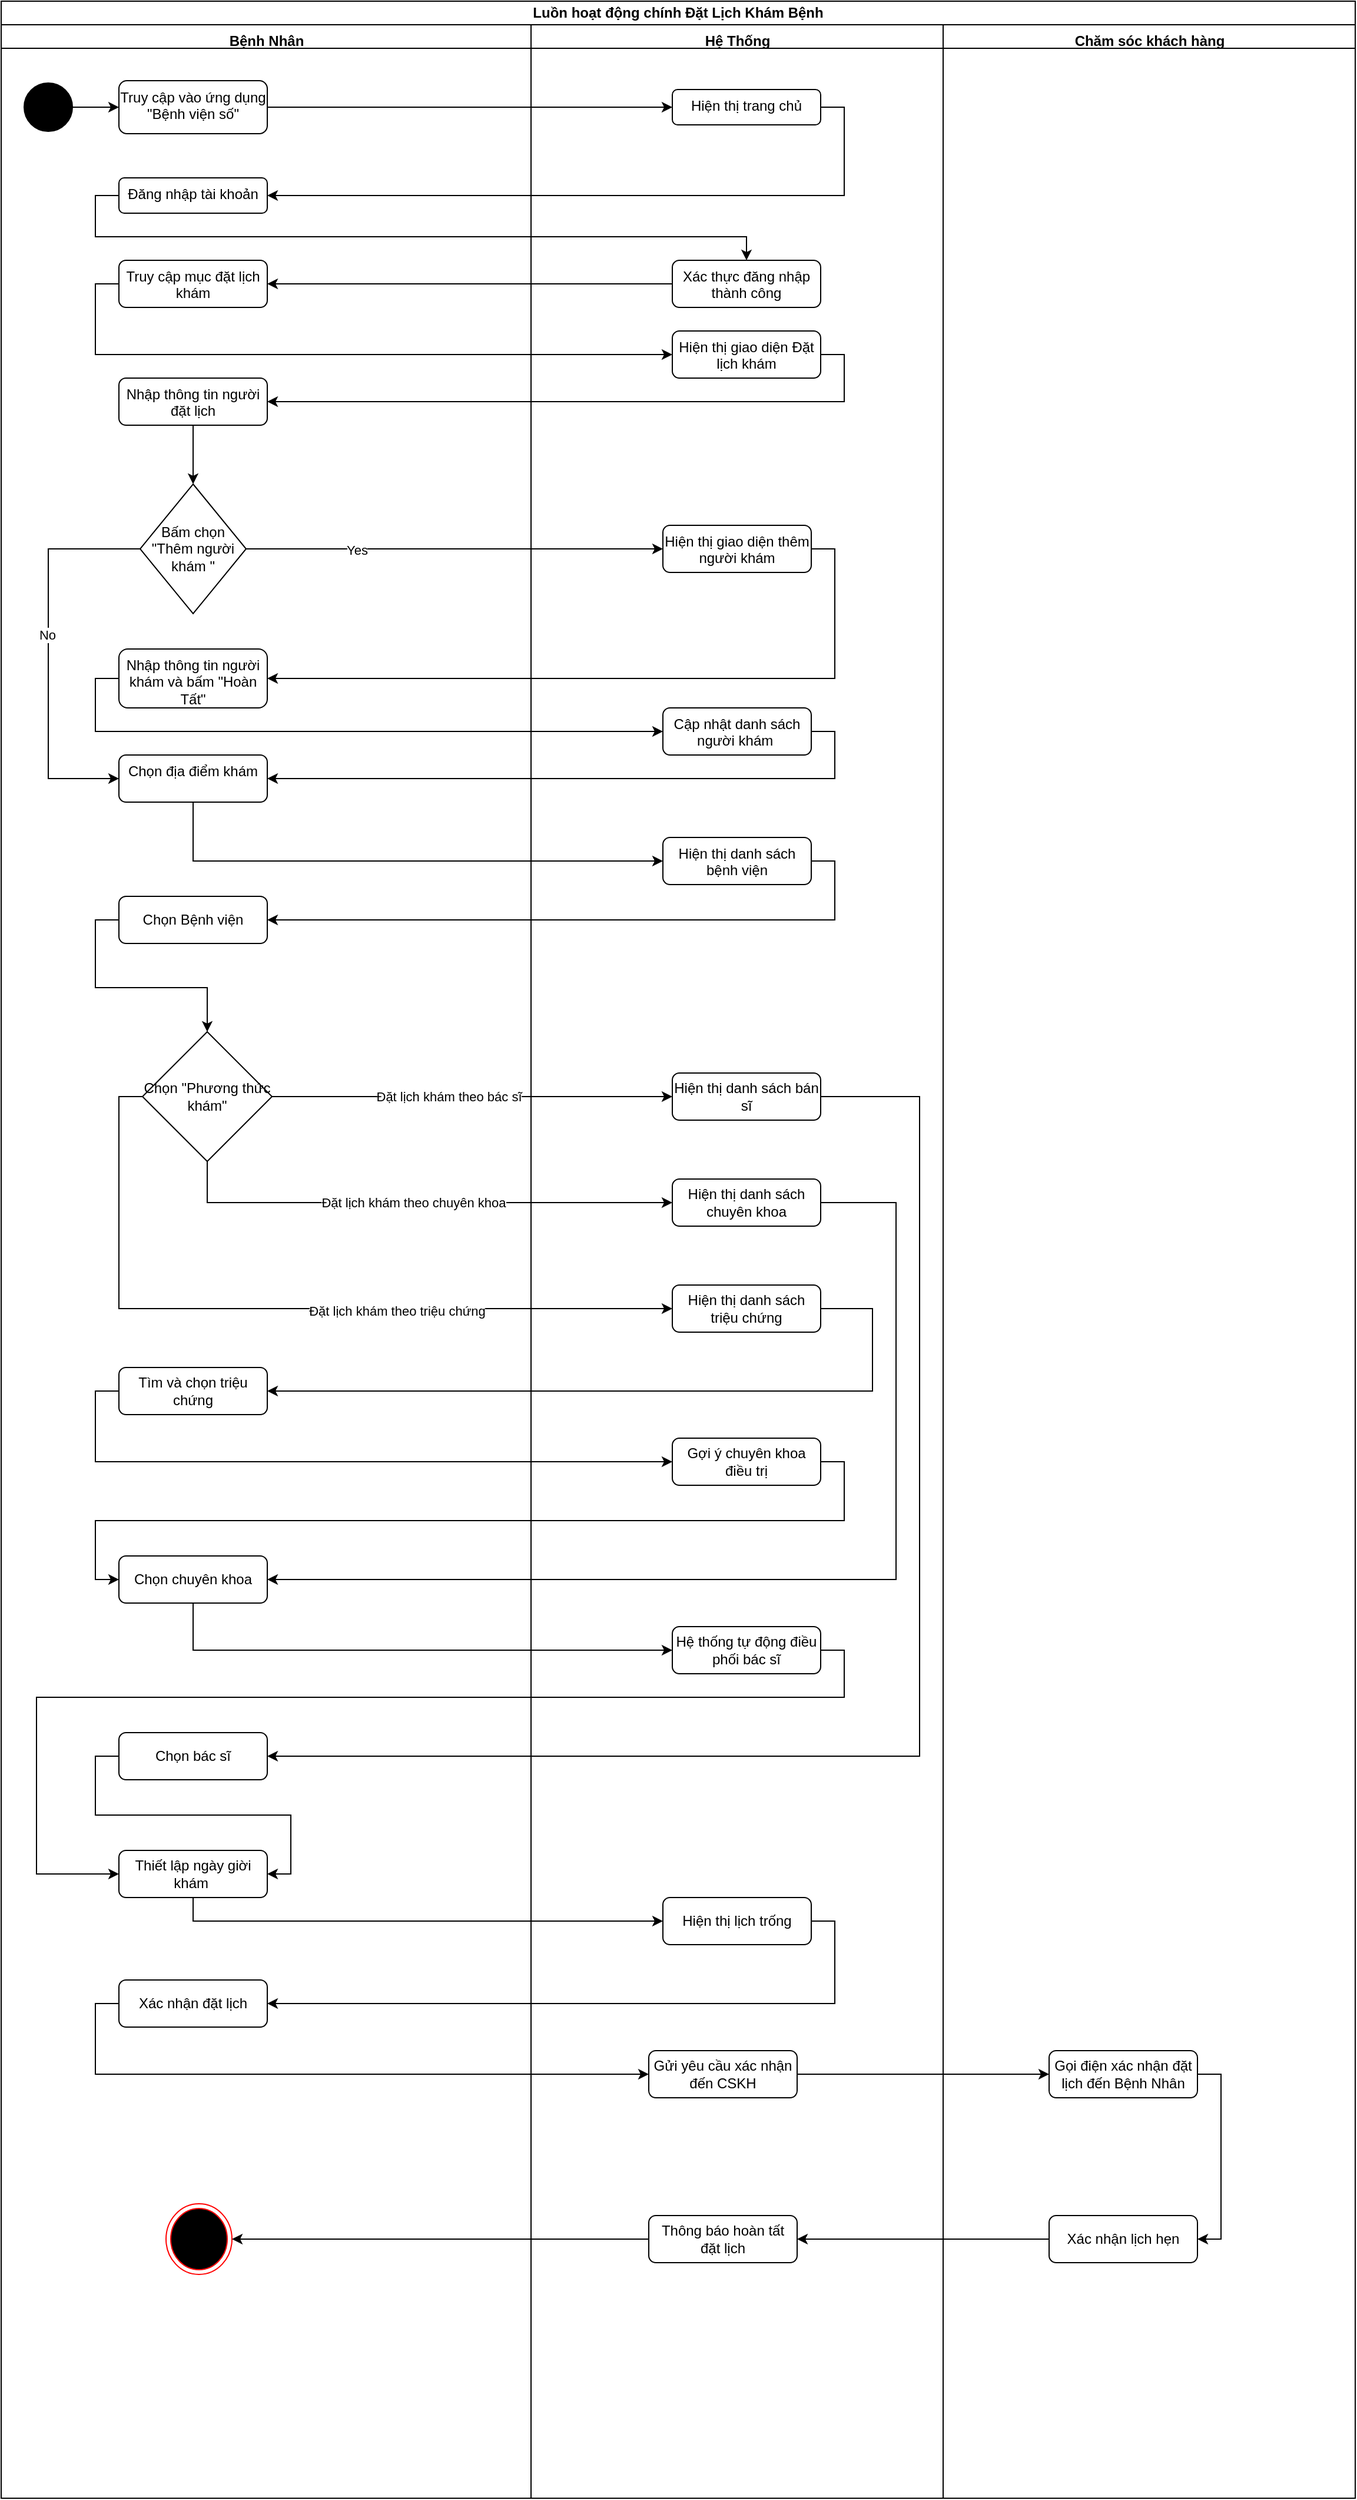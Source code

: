 <mxfile version="26.0.16">
  <diagram id="prtHgNgQTEPvFCAcTncT" name="Page-1">
    <mxGraphModel dx="3180" dy="3299" grid="1" gridSize="10" guides="1" tooltips="1" connect="1" arrows="1" fold="1" page="1" pageScale="1" pageWidth="827" pageHeight="1169" math="0" shadow="0">
      <root>
        <mxCell id="0" />
        <mxCell id="1" parent="0" />
        <mxCell id="4gxzHDE2BIGh4aAOhK9_-4" value="Luồn hoạt động chính Đặt Lịch Khám Bệnh" style="swimlane;html=1;childLayout=stackLayout;resizeParent=1;resizeParentMax=0;startSize=20;whiteSpace=wrap;strokeColor=default;align=center;verticalAlign=middle;fontFamily=Helvetica;fontSize=12;fontColor=default;fillColor=default;" vertex="1" parent="1">
          <mxGeometry x="20" y="-40" width="1150" height="2120" as="geometry" />
        </mxCell>
        <mxCell id="4gxzHDE2BIGh4aAOhK9_-5" value="Bệnh Nhân" style="swimlane;html=1;startSize=20;strokeColor=default;align=center;verticalAlign=top;fontFamily=Helvetica;fontSize=12;fontColor=default;fillColor=default;" vertex="1" parent="4gxzHDE2BIGh4aAOhK9_-4">
          <mxGeometry y="20" width="450" height="2100" as="geometry" />
        </mxCell>
        <mxCell id="4gxzHDE2BIGh4aAOhK9_-6" style="rounded=0;orthogonalLoop=1;jettySize=auto;html=1;fontFamily=Helvetica;fontSize=12;fontColor=default;" edge="1" parent="4gxzHDE2BIGh4aAOhK9_-5" source="4gxzHDE2BIGh4aAOhK9_-7" target="4gxzHDE2BIGh4aAOhK9_-8">
          <mxGeometry relative="1" as="geometry" />
        </mxCell>
        <mxCell id="4gxzHDE2BIGh4aAOhK9_-7" value="" style="strokeWidth=2;html=1;shape=mxgraph.flowchart.start_2;whiteSpace=wrap;fillColor=#000000;strokeColor=default;align=center;verticalAlign=top;fontFamily=Helvetica;fontSize=12;fontColor=default;" vertex="1" parent="4gxzHDE2BIGh4aAOhK9_-5">
          <mxGeometry x="20" y="50" width="40" height="40" as="geometry" />
        </mxCell>
        <mxCell id="4gxzHDE2BIGh4aAOhK9_-8" value="Truy cập vào ứng dụng &quot;Bệnh viện số&quot;" style="rounded=1;whiteSpace=wrap;html=1;fillColor=#ffffff;strokeColor=default;align=center;verticalAlign=top;fontFamily=Helvetica;fontSize=12;fontColor=default;" vertex="1" parent="4gxzHDE2BIGh4aAOhK9_-5">
          <mxGeometry x="100" y="47.5" width="126" height="45" as="geometry" />
        </mxCell>
        <mxCell id="4gxzHDE2BIGh4aAOhK9_-10" value="Đăng nhập tài khoản" style="rounded=1;whiteSpace=wrap;html=1;fillColor=#ffffff;strokeColor=default;align=center;verticalAlign=top;fontFamily=Helvetica;fontSize=12;fontColor=default;" vertex="1" parent="4gxzHDE2BIGh4aAOhK9_-5">
          <mxGeometry x="100" y="130" width="126" height="30" as="geometry" />
        </mxCell>
        <mxCell id="4gxzHDE2BIGh4aAOhK9_-51" value="Truy cập mục đặt lịch khám" style="rounded=1;whiteSpace=wrap;html=1;fillColor=#ffffff;strokeColor=default;align=center;verticalAlign=top;fontFamily=Helvetica;fontSize=12;fontColor=default;" vertex="1" parent="4gxzHDE2BIGh4aAOhK9_-5">
          <mxGeometry x="100" y="200" width="126" height="40" as="geometry" />
        </mxCell>
        <mxCell id="4gxzHDE2BIGh4aAOhK9_-54" value="Nhập thông tin người đặt lịch" style="rounded=1;whiteSpace=wrap;html=1;fillColor=#ffffff;strokeColor=default;align=center;verticalAlign=top;fontFamily=Helvetica;fontSize=12;fontColor=default;" vertex="1" parent="4gxzHDE2BIGh4aAOhK9_-5">
          <mxGeometry x="100" y="300" width="126" height="40" as="geometry" />
        </mxCell>
        <mxCell id="4gxzHDE2BIGh4aAOhK9_-60" value="Bấm chọn &quot;Thêm người khám &quot;" style="rhombus;whiteSpace=wrap;html=1;fillColor=#ffffff;" vertex="1" parent="4gxzHDE2BIGh4aAOhK9_-5">
          <mxGeometry x="118" y="390" width="90" height="110" as="geometry" />
        </mxCell>
        <mxCell id="4gxzHDE2BIGh4aAOhK9_-61" style="edgeStyle=orthogonalEdgeStyle;rounded=0;orthogonalLoop=1;jettySize=auto;html=1;entryX=0.5;entryY=0;entryDx=0;entryDy=0;fontFamily=Helvetica;fontSize=12;fontColor=default;exitX=0.5;exitY=1;exitDx=0;exitDy=0;" edge="1" parent="4gxzHDE2BIGh4aAOhK9_-5" source="4gxzHDE2BIGh4aAOhK9_-54" target="4gxzHDE2BIGh4aAOhK9_-60">
          <mxGeometry relative="1" as="geometry">
            <mxPoint x="270" y="460" as="sourcePoint" />
            <mxPoint x="740" y="520" as="targetPoint" />
          </mxGeometry>
        </mxCell>
        <mxCell id="4gxzHDE2BIGh4aAOhK9_-63" value="Nhập thông tin người khám và bấm &quot;Hoàn Tất&quot;" style="rounded=1;whiteSpace=wrap;html=1;fillColor=#ffffff;strokeColor=default;align=center;verticalAlign=top;fontFamily=Helvetica;fontSize=12;fontColor=default;" vertex="1" parent="4gxzHDE2BIGh4aAOhK9_-5">
          <mxGeometry x="100" y="530" width="126" height="50" as="geometry" />
        </mxCell>
        <mxCell id="4gxzHDE2BIGh4aAOhK9_-66" value="Chọn địa điểm khám" style="rounded=1;whiteSpace=wrap;html=1;fillColor=#ffffff;strokeColor=default;align=center;verticalAlign=top;fontFamily=Helvetica;fontSize=12;fontColor=default;" vertex="1" parent="4gxzHDE2BIGh4aAOhK9_-5">
          <mxGeometry x="100" y="620" width="126" height="40" as="geometry" />
        </mxCell>
        <mxCell id="4gxzHDE2BIGh4aAOhK9_-69" style="edgeStyle=orthogonalEdgeStyle;rounded=0;orthogonalLoop=1;jettySize=auto;html=1;entryX=0;entryY=0.5;entryDx=0;entryDy=0;fontFamily=Helvetica;fontSize=12;fontColor=default;exitX=0;exitY=0.5;exitDx=0;exitDy=0;" edge="1" parent="4gxzHDE2BIGh4aAOhK9_-5" source="4gxzHDE2BIGh4aAOhK9_-60" target="4gxzHDE2BIGh4aAOhK9_-66">
          <mxGeometry relative="1" as="geometry">
            <mxPoint x="270" y="500" as="sourcePoint" />
            <mxPoint x="740" y="560" as="targetPoint" />
            <Array as="points">
              <mxPoint x="40" y="445" />
              <mxPoint x="40" y="640" />
            </Array>
          </mxGeometry>
        </mxCell>
        <mxCell id="4gxzHDE2BIGh4aAOhK9_-70" value="No" style="edgeLabel;html=1;align=center;verticalAlign=middle;resizable=0;points=[];" vertex="1" connectable="0" parent="4gxzHDE2BIGh4aAOhK9_-69">
          <mxGeometry x="-0.099" y="-1" relative="1" as="geometry">
            <mxPoint y="1" as="offset" />
          </mxGeometry>
        </mxCell>
        <mxCell id="4gxzHDE2BIGh4aAOhK9_-77" value="Chọn Bệnh viện" style="rounded=1;whiteSpace=wrap;html=1;fillColor=#ffffff;strokeColor=default;align=center;verticalAlign=middle;fontFamily=Helvetica;fontSize=12;fontColor=default;" vertex="1" parent="4gxzHDE2BIGh4aAOhK9_-5">
          <mxGeometry x="100" y="740" width="126" height="40" as="geometry" />
        </mxCell>
        <mxCell id="4gxzHDE2BIGh4aAOhK9_-80" style="edgeStyle=orthogonalEdgeStyle;rounded=0;orthogonalLoop=1;jettySize=auto;html=1;entryX=0.5;entryY=0;entryDx=0;entryDy=0;fontFamily=Helvetica;fontSize=12;fontColor=default;exitX=0;exitY=0.5;exitDx=0;exitDy=0;" edge="1" parent="4gxzHDE2BIGh4aAOhK9_-5" source="4gxzHDE2BIGh4aAOhK9_-77" target="4gxzHDE2BIGh4aAOhK9_-81">
          <mxGeometry relative="1" as="geometry">
            <mxPoint x="300" y="770" as="sourcePoint" />
            <mxPoint x="100" y="840" as="targetPoint" />
          </mxGeometry>
        </mxCell>
        <mxCell id="4gxzHDE2BIGh4aAOhK9_-81" value="Chọn &quot;Phương thức khám&quot;" style="rhombus;whiteSpace=wrap;html=1;fillColor=#ffffff;" vertex="1" parent="4gxzHDE2BIGh4aAOhK9_-5">
          <mxGeometry x="120" y="855" width="110" height="110" as="geometry" />
        </mxCell>
        <mxCell id="4gxzHDE2BIGh4aAOhK9_-84" value="Chọn bác sĩ" style="rounded=1;whiteSpace=wrap;html=1;fillColor=#ffffff;strokeColor=default;align=center;verticalAlign=middle;fontFamily=Helvetica;fontSize=12;fontColor=default;" vertex="1" parent="4gxzHDE2BIGh4aAOhK9_-5">
          <mxGeometry x="100" y="1450" width="126" height="40" as="geometry" />
        </mxCell>
        <mxCell id="4gxzHDE2BIGh4aAOhK9_-86" value="Chọn chuyên khoa" style="rounded=1;whiteSpace=wrap;html=1;fillColor=#ffffff;strokeColor=default;align=center;verticalAlign=middle;fontFamily=Helvetica;fontSize=12;fontColor=default;" vertex="1" parent="4gxzHDE2BIGh4aAOhK9_-5">
          <mxGeometry x="100" y="1300" width="126" height="40" as="geometry" />
        </mxCell>
        <mxCell id="4gxzHDE2BIGh4aAOhK9_-89" value="Tìm và chọn triệu chứng" style="rounded=1;whiteSpace=wrap;html=1;fillColor=#ffffff;strokeColor=default;align=center;verticalAlign=middle;fontFamily=Helvetica;fontSize=12;fontColor=default;" vertex="1" parent="4gxzHDE2BIGh4aAOhK9_-5">
          <mxGeometry x="100" y="1140" width="126" height="40" as="geometry" />
        </mxCell>
        <mxCell id="4gxzHDE2BIGh4aAOhK9_-91" value="Thiết lập ngày giời khám&amp;nbsp;" style="rounded=1;whiteSpace=wrap;html=1;fillColor=#ffffff;strokeColor=default;align=center;verticalAlign=middle;fontFamily=Helvetica;fontSize=12;fontColor=default;" vertex="1" parent="4gxzHDE2BIGh4aAOhK9_-5">
          <mxGeometry x="100" y="1550" width="126" height="40" as="geometry" />
        </mxCell>
        <mxCell id="4gxzHDE2BIGh4aAOhK9_-109" style="edgeStyle=orthogonalEdgeStyle;rounded=0;orthogonalLoop=1;jettySize=auto;html=1;entryX=1;entryY=0.5;entryDx=0;entryDy=0;fontFamily=Helvetica;fontSize=12;fontColor=default;exitX=0;exitY=0.5;exitDx=0;exitDy=0;" edge="1" parent="4gxzHDE2BIGh4aAOhK9_-5" source="4gxzHDE2BIGh4aAOhK9_-84" target="4gxzHDE2BIGh4aAOhK9_-91">
          <mxGeometry relative="1" as="geometry">
            <mxPoint x="300" y="1310" as="sourcePoint" />
            <mxPoint x="770" y="1370" as="targetPoint" />
          </mxGeometry>
        </mxCell>
        <mxCell id="4gxzHDE2BIGh4aAOhK9_-112" value="Xác nhận đặt lịch" style="rounded=1;whiteSpace=wrap;html=1;fillColor=#ffffff;strokeColor=default;align=center;verticalAlign=middle;fontFamily=Helvetica;fontSize=12;fontColor=default;" vertex="1" parent="4gxzHDE2BIGh4aAOhK9_-5">
          <mxGeometry x="100" y="1660" width="126" height="40" as="geometry" />
        </mxCell>
        <mxCell id="4gxzHDE2BIGh4aAOhK9_-44" value="" style="ellipse;html=1;shape=endState;fillColor=#000000;strokeColor=#ff0000;align=center;verticalAlign=top;fontFamily=Helvetica;fontSize=12;fontColor=default;" vertex="1" parent="4gxzHDE2BIGh4aAOhK9_-5">
          <mxGeometry x="140" y="1850" width="56" height="60" as="geometry" />
        </mxCell>
        <mxCell id="4gxzHDE2BIGh4aAOhK9_-20" value="Hệ Thống" style="swimlane;html=1;startSize=20;strokeColor=default;align=center;verticalAlign=top;fontFamily=Helvetica;fontSize=12;fontColor=default;fillColor=default;" vertex="1" parent="4gxzHDE2BIGh4aAOhK9_-4">
          <mxGeometry x="450" y="20" width="350" height="2100" as="geometry" />
        </mxCell>
        <mxCell id="4gxzHDE2BIGh4aAOhK9_-21" value="Hiện thị trang chủ" style="rounded=1;whiteSpace=wrap;html=1;fillColor=#ffffff;strokeColor=default;align=center;verticalAlign=top;fontFamily=Helvetica;fontSize=12;fontColor=default;" vertex="1" parent="4gxzHDE2BIGh4aAOhK9_-20">
          <mxGeometry x="120" y="55" width="126" height="30" as="geometry" />
        </mxCell>
        <mxCell id="4gxzHDE2BIGh4aAOhK9_-12" value="Xác thực đăng nhập thành công" style="rounded=1;whiteSpace=wrap;html=1;fillColor=#ffffff;strokeColor=default;align=center;verticalAlign=top;fontFamily=Helvetica;fontSize=12;fontColor=default;" vertex="1" parent="4gxzHDE2BIGh4aAOhK9_-20">
          <mxGeometry x="120" y="200" width="126" height="40" as="geometry" />
        </mxCell>
        <mxCell id="4gxzHDE2BIGh4aAOhK9_-52" value="Hiện thị giao diện Đặt lịch khám" style="rounded=1;whiteSpace=wrap;html=1;fillColor=#ffffff;strokeColor=default;align=center;verticalAlign=top;fontFamily=Helvetica;fontSize=12;fontColor=default;" vertex="1" parent="4gxzHDE2BIGh4aAOhK9_-20">
          <mxGeometry x="120" y="260" width="126" height="40" as="geometry" />
        </mxCell>
        <mxCell id="4gxzHDE2BIGh4aAOhK9_-62" value="Hiện thị giao diện thêm người khám" style="rounded=1;whiteSpace=wrap;html=1;fillColor=#ffffff;strokeColor=default;align=center;verticalAlign=top;fontFamily=Helvetica;fontSize=12;fontColor=default;" vertex="1" parent="4gxzHDE2BIGh4aAOhK9_-20">
          <mxGeometry x="112" y="425" width="126" height="40" as="geometry" />
        </mxCell>
        <mxCell id="4gxzHDE2BIGh4aAOhK9_-64" value="Cập nhật danh sách người khám&amp;nbsp;" style="rounded=1;whiteSpace=wrap;html=1;fillColor=#ffffff;strokeColor=default;align=center;verticalAlign=top;fontFamily=Helvetica;fontSize=12;fontColor=default;" vertex="1" parent="4gxzHDE2BIGh4aAOhK9_-20">
          <mxGeometry x="112" y="580" width="126" height="40" as="geometry" />
        </mxCell>
        <mxCell id="4gxzHDE2BIGh4aAOhK9_-75" value="Hiện thị danh sách bệnh viện" style="rounded=1;whiteSpace=wrap;html=1;fillColor=#ffffff;strokeColor=default;align=center;verticalAlign=top;fontFamily=Helvetica;fontSize=12;fontColor=default;" vertex="1" parent="4gxzHDE2BIGh4aAOhK9_-20">
          <mxGeometry x="112" y="690" width="126" height="40" as="geometry" />
        </mxCell>
        <mxCell id="4gxzHDE2BIGh4aAOhK9_-83" value="Hiện thị danh sách bán sĩ" style="rounded=1;whiteSpace=wrap;html=1;fillColor=#ffffff;strokeColor=default;align=center;verticalAlign=middle;fontFamily=Helvetica;fontSize=12;fontColor=default;" vertex="1" parent="4gxzHDE2BIGh4aAOhK9_-20">
          <mxGeometry x="120" y="890" width="126" height="40" as="geometry" />
        </mxCell>
        <mxCell id="4gxzHDE2BIGh4aAOhK9_-85" value="Hiện thị danh sách chuyên khoa" style="rounded=1;whiteSpace=wrap;html=1;fillColor=#ffffff;strokeColor=default;align=center;verticalAlign=middle;fontFamily=Helvetica;fontSize=12;fontColor=default;" vertex="1" parent="4gxzHDE2BIGh4aAOhK9_-20">
          <mxGeometry x="120" y="980" width="126" height="40" as="geometry" />
        </mxCell>
        <mxCell id="4gxzHDE2BIGh4aAOhK9_-87" value="Hệ thống tự động điều phối bác sĩ" style="rounded=1;whiteSpace=wrap;html=1;fillColor=#ffffff;strokeColor=default;align=center;verticalAlign=middle;fontFamily=Helvetica;fontSize=12;fontColor=default;" vertex="1" parent="4gxzHDE2BIGh4aAOhK9_-20">
          <mxGeometry x="120" y="1360" width="126" height="40" as="geometry" />
        </mxCell>
        <mxCell id="4gxzHDE2BIGh4aAOhK9_-88" value="Hiện thị danh sách triệu chứng" style="rounded=1;whiteSpace=wrap;html=1;fillColor=#ffffff;strokeColor=default;align=center;verticalAlign=middle;fontFamily=Helvetica;fontSize=12;fontColor=default;" vertex="1" parent="4gxzHDE2BIGh4aAOhK9_-20">
          <mxGeometry x="120" y="1070" width="126" height="40" as="geometry" />
        </mxCell>
        <mxCell id="4gxzHDE2BIGh4aAOhK9_-90" value="Gợi ý chuyên khoa điều trị" style="rounded=1;whiteSpace=wrap;html=1;fillColor=#ffffff;strokeColor=default;align=center;verticalAlign=middle;fontFamily=Helvetica;fontSize=12;fontColor=default;" vertex="1" parent="4gxzHDE2BIGh4aAOhK9_-20">
          <mxGeometry x="120" y="1200" width="126" height="40" as="geometry" />
        </mxCell>
        <mxCell id="4gxzHDE2BIGh4aAOhK9_-110" value="Hiện thị lịch trống" style="rounded=1;whiteSpace=wrap;html=1;fillColor=#ffffff;strokeColor=default;align=center;verticalAlign=middle;fontFamily=Helvetica;fontSize=12;fontColor=default;" vertex="1" parent="4gxzHDE2BIGh4aAOhK9_-20">
          <mxGeometry x="112" y="1590" width="126" height="40" as="geometry" />
        </mxCell>
        <mxCell id="4gxzHDE2BIGh4aAOhK9_-113" value="Gửi yêu cầu xác nhận đến CSKH" style="rounded=1;whiteSpace=wrap;html=1;fillColor=#ffffff;strokeColor=default;align=center;verticalAlign=middle;fontFamily=Helvetica;fontSize=12;fontColor=default;" vertex="1" parent="4gxzHDE2BIGh4aAOhK9_-20">
          <mxGeometry x="100" y="1720" width="126" height="40" as="geometry" />
        </mxCell>
        <mxCell id="4gxzHDE2BIGh4aAOhK9_-116" value="Thông báo hoàn tất đặt lịch" style="rounded=1;whiteSpace=wrap;html=1;fillColor=#ffffff;strokeColor=default;align=center;verticalAlign=middle;fontFamily=Helvetica;fontSize=12;fontColor=default;" vertex="1" parent="4gxzHDE2BIGh4aAOhK9_-20">
          <mxGeometry x="100" y="1860" width="126" height="40" as="geometry" />
        </mxCell>
        <mxCell id="4gxzHDE2BIGh4aAOhK9_-29" style="rounded=0;orthogonalLoop=1;jettySize=auto;html=1;entryX=0;entryY=0.5;entryDx=0;entryDy=0;fontFamily=Helvetica;fontSize=12;fontColor=default;" edge="1" parent="4gxzHDE2BIGh4aAOhK9_-4" source="4gxzHDE2BIGh4aAOhK9_-8" target="4gxzHDE2BIGh4aAOhK9_-21">
          <mxGeometry relative="1" as="geometry" />
        </mxCell>
        <mxCell id="4gxzHDE2BIGh4aAOhK9_-30" style="edgeStyle=orthogonalEdgeStyle;rounded=0;orthogonalLoop=1;jettySize=auto;html=1;entryX=1;entryY=0.5;entryDx=0;entryDy=0;fontFamily=Helvetica;fontSize=12;fontColor=default;exitX=1;exitY=0.5;exitDx=0;exitDy=0;" edge="1" parent="4gxzHDE2BIGh4aAOhK9_-4" source="4gxzHDE2BIGh4aAOhK9_-21" target="4gxzHDE2BIGh4aAOhK9_-10">
          <mxGeometry relative="1" as="geometry" />
        </mxCell>
        <mxCell id="4gxzHDE2BIGh4aAOhK9_-42" value="Chăm sóc khách hàng" style="swimlane;html=1;startSize=20;strokeColor=default;align=center;verticalAlign=top;fontFamily=Helvetica;fontSize=12;fontColor=default;fillColor=default;" vertex="1" parent="4gxzHDE2BIGh4aAOhK9_-4">
          <mxGeometry x="800" y="20" width="350" height="2100" as="geometry" />
        </mxCell>
        <mxCell id="4gxzHDE2BIGh4aAOhK9_-114" value="Gọi điện xác nhận đặt lịch đến Bệnh Nhân" style="rounded=1;whiteSpace=wrap;html=1;fillColor=#ffffff;strokeColor=default;align=center;verticalAlign=middle;fontFamily=Helvetica;fontSize=12;fontColor=default;" vertex="1" parent="4gxzHDE2BIGh4aAOhK9_-42">
          <mxGeometry x="90" y="1720" width="126" height="40" as="geometry" />
        </mxCell>
        <mxCell id="4gxzHDE2BIGh4aAOhK9_-115" value="Xác nhận lịch hẹn" style="rounded=1;whiteSpace=wrap;html=1;fillColor=#ffffff;strokeColor=default;align=center;verticalAlign=middle;fontFamily=Helvetica;fontSize=12;fontColor=default;" vertex="1" parent="4gxzHDE2BIGh4aAOhK9_-42">
          <mxGeometry x="90" y="1860" width="126" height="40" as="geometry" />
        </mxCell>
        <mxCell id="4gxzHDE2BIGh4aAOhK9_-121" style="edgeStyle=orthogonalEdgeStyle;rounded=0;orthogonalLoop=1;jettySize=auto;html=1;entryX=1;entryY=0.5;entryDx=0;entryDy=0;fontFamily=Helvetica;fontSize=12;fontColor=default;exitX=1;exitY=0.5;exitDx=0;exitDy=0;" edge="1" parent="4gxzHDE2BIGh4aAOhK9_-42" source="4gxzHDE2BIGh4aAOhK9_-114" target="4gxzHDE2BIGh4aAOhK9_-115">
          <mxGeometry relative="1" as="geometry">
            <mxPoint x="-540" y="1880" as="sourcePoint" />
            <mxPoint x="-70" y="1940" as="targetPoint" />
          </mxGeometry>
        </mxCell>
        <mxCell id="4gxzHDE2BIGh4aAOhK9_-9" style="rounded=0;orthogonalLoop=1;jettySize=auto;html=1;entryX=0.5;entryY=0;entryDx=0;entryDy=0;fontFamily=Helvetica;fontSize=12;fontColor=default;edgeStyle=orthogonalEdgeStyle;exitX=0;exitY=0.5;exitDx=0;exitDy=0;" edge="1" parent="4gxzHDE2BIGh4aAOhK9_-4" source="4gxzHDE2BIGh4aAOhK9_-10" target="4gxzHDE2BIGh4aAOhK9_-12">
          <mxGeometry relative="1" as="geometry" />
        </mxCell>
        <mxCell id="4gxzHDE2BIGh4aAOhK9_-11" style="edgeStyle=orthogonalEdgeStyle;rounded=0;orthogonalLoop=1;jettySize=auto;html=1;entryX=1;entryY=0.5;entryDx=0;entryDy=0;fontFamily=Helvetica;fontSize=12;fontColor=default;" edge="1" parent="4gxzHDE2BIGh4aAOhK9_-4" source="4gxzHDE2BIGh4aAOhK9_-12" target="4gxzHDE2BIGh4aAOhK9_-51">
          <mxGeometry relative="1" as="geometry">
            <mxPoint x="100" y="280" as="targetPoint" />
          </mxGeometry>
        </mxCell>
        <mxCell id="4gxzHDE2BIGh4aAOhK9_-53" style="edgeStyle=orthogonalEdgeStyle;rounded=0;orthogonalLoop=1;jettySize=auto;html=1;entryX=0;entryY=0.5;entryDx=0;entryDy=0;fontFamily=Helvetica;fontSize=12;fontColor=default;exitX=0;exitY=0.5;exitDx=0;exitDy=0;" edge="1" parent="4gxzHDE2BIGh4aAOhK9_-4" source="4gxzHDE2BIGh4aAOhK9_-51" target="4gxzHDE2BIGh4aAOhK9_-52">
          <mxGeometry relative="1" as="geometry">
            <mxPoint x="580" y="250" as="sourcePoint" />
            <mxPoint x="183" y="270" as="targetPoint" />
          </mxGeometry>
        </mxCell>
        <mxCell id="4gxzHDE2BIGh4aAOhK9_-55" style="edgeStyle=orthogonalEdgeStyle;rounded=0;orthogonalLoop=1;jettySize=auto;html=1;entryX=1;entryY=0.5;entryDx=0;entryDy=0;fontFamily=Helvetica;fontSize=12;fontColor=default;exitX=1;exitY=0.5;exitDx=0;exitDy=0;" edge="1" parent="4gxzHDE2BIGh4aAOhK9_-4" source="4gxzHDE2BIGh4aAOhK9_-52" target="4gxzHDE2BIGh4aAOhK9_-54">
          <mxGeometry relative="1" as="geometry">
            <mxPoint x="560" y="410" as="sourcePoint" />
            <mxPoint x="740" y="490" as="targetPoint" />
          </mxGeometry>
        </mxCell>
        <mxCell id="4gxzHDE2BIGh4aAOhK9_-67" style="edgeStyle=orthogonalEdgeStyle;rounded=0;orthogonalLoop=1;jettySize=auto;html=1;entryX=0;entryY=0.5;entryDx=0;entryDy=0;fontFamily=Helvetica;fontSize=12;fontColor=default;exitX=1;exitY=0.5;exitDx=0;exitDy=0;" edge="1" parent="4gxzHDE2BIGh4aAOhK9_-4" source="4gxzHDE2BIGh4aAOhK9_-60" target="4gxzHDE2BIGh4aAOhK9_-62">
          <mxGeometry relative="1" as="geometry">
            <mxPoint x="270" y="520" as="sourcePoint" />
            <mxPoint x="740" y="580" as="targetPoint" />
          </mxGeometry>
        </mxCell>
        <mxCell id="4gxzHDE2BIGh4aAOhK9_-68" value="Yes" style="edgeLabel;html=1;align=center;verticalAlign=middle;resizable=0;points=[];" vertex="1" connectable="0" parent="4gxzHDE2BIGh4aAOhK9_-67">
          <mxGeometry x="-0.473" y="-1" relative="1" as="geometry">
            <mxPoint as="offset" />
          </mxGeometry>
        </mxCell>
        <mxCell id="4gxzHDE2BIGh4aAOhK9_-71" style="edgeStyle=orthogonalEdgeStyle;rounded=0;orthogonalLoop=1;jettySize=auto;html=1;entryX=1;entryY=0.5;entryDx=0;entryDy=0;fontFamily=Helvetica;fontSize=12;fontColor=default;exitX=1;exitY=0.5;exitDx=0;exitDy=0;" edge="1" parent="4gxzHDE2BIGh4aAOhK9_-4" source="4gxzHDE2BIGh4aAOhK9_-62" target="4gxzHDE2BIGh4aAOhK9_-63">
          <mxGeometry relative="1" as="geometry">
            <mxPoint x="270" y="430" as="sourcePoint" />
            <mxPoint x="740" y="490" as="targetPoint" />
          </mxGeometry>
        </mxCell>
        <mxCell id="4gxzHDE2BIGh4aAOhK9_-72" style="edgeStyle=orthogonalEdgeStyle;rounded=0;orthogonalLoop=1;jettySize=auto;html=1;entryX=0;entryY=0.5;entryDx=0;entryDy=0;fontFamily=Helvetica;fontSize=12;fontColor=default;exitX=0;exitY=0.5;exitDx=0;exitDy=0;" edge="1" parent="4gxzHDE2BIGh4aAOhK9_-4" source="4gxzHDE2BIGh4aAOhK9_-63" target="4gxzHDE2BIGh4aAOhK9_-64">
          <mxGeometry relative="1" as="geometry">
            <mxPoint x="698" y="475" as="sourcePoint" />
            <mxPoint x="236" y="585" as="targetPoint" />
          </mxGeometry>
        </mxCell>
        <mxCell id="4gxzHDE2BIGh4aAOhK9_-74" style="edgeStyle=orthogonalEdgeStyle;rounded=0;orthogonalLoop=1;jettySize=auto;html=1;entryX=1;entryY=0.5;entryDx=0;entryDy=0;fontFamily=Helvetica;fontSize=12;fontColor=default;exitX=1;exitY=0.5;exitDx=0;exitDy=0;" edge="1" parent="4gxzHDE2BIGh4aAOhK9_-4" source="4gxzHDE2BIGh4aAOhK9_-64" target="4gxzHDE2BIGh4aAOhK9_-66">
          <mxGeometry relative="1" as="geometry">
            <mxPoint x="680" y="670" as="sourcePoint" />
            <mxPoint x="740" y="680" as="targetPoint" />
          </mxGeometry>
        </mxCell>
        <mxCell id="4gxzHDE2BIGh4aAOhK9_-76" style="edgeStyle=orthogonalEdgeStyle;rounded=0;orthogonalLoop=1;jettySize=auto;html=1;entryX=0;entryY=0.5;entryDx=0;entryDy=0;fontFamily=Helvetica;fontSize=12;fontColor=default;exitX=0.5;exitY=1;exitDx=0;exitDy=0;" edge="1" parent="4gxzHDE2BIGh4aAOhK9_-4" source="4gxzHDE2BIGh4aAOhK9_-66" target="4gxzHDE2BIGh4aAOhK9_-75">
          <mxGeometry relative="1" as="geometry">
            <mxPoint x="300" y="450" as="sourcePoint" />
            <mxPoint x="770" y="510" as="targetPoint" />
          </mxGeometry>
        </mxCell>
        <mxCell id="4gxzHDE2BIGh4aAOhK9_-78" style="edgeStyle=orthogonalEdgeStyle;rounded=0;orthogonalLoop=1;jettySize=auto;html=1;entryX=1;entryY=0.5;entryDx=0;entryDy=0;fontFamily=Helvetica;fontSize=12;fontColor=default;exitX=1;exitY=0.5;exitDx=0;exitDy=0;" edge="1" parent="4gxzHDE2BIGh4aAOhK9_-4" source="4gxzHDE2BIGh4aAOhK9_-75" target="4gxzHDE2BIGh4aAOhK9_-77">
          <mxGeometry relative="1" as="geometry">
            <mxPoint x="173" y="690" as="sourcePoint" />
            <mxPoint x="572" y="740" as="targetPoint" />
          </mxGeometry>
        </mxCell>
        <mxCell id="4gxzHDE2BIGh4aAOhK9_-93" style="edgeStyle=orthogonalEdgeStyle;rounded=0;orthogonalLoop=1;jettySize=auto;html=1;entryX=0;entryY=0.5;entryDx=0;entryDy=0;fontFamily=Helvetica;fontSize=12;fontColor=default;exitX=1;exitY=0.5;exitDx=0;exitDy=0;" edge="1" parent="4gxzHDE2BIGh4aAOhK9_-4" source="4gxzHDE2BIGh4aAOhK9_-81" target="4gxzHDE2BIGh4aAOhK9_-83">
          <mxGeometry relative="1" as="geometry">
            <mxPoint x="698" y="740" as="sourcePoint" />
            <mxPoint x="236" y="790" as="targetPoint" />
          </mxGeometry>
        </mxCell>
        <mxCell id="4gxzHDE2BIGh4aAOhK9_-96" value="Đặt lịch khám theo bác sĩ" style="edgeLabel;html=1;align=center;verticalAlign=middle;resizable=0;points=[];" vertex="1" connectable="0" parent="4gxzHDE2BIGh4aAOhK9_-93">
          <mxGeometry x="-0.649" relative="1" as="geometry">
            <mxPoint x="90" as="offset" />
          </mxGeometry>
        </mxCell>
        <mxCell id="4gxzHDE2BIGh4aAOhK9_-94" style="edgeStyle=orthogonalEdgeStyle;rounded=0;orthogonalLoop=1;jettySize=auto;html=1;entryX=0;entryY=0.5;entryDx=0;entryDy=0;fontFamily=Helvetica;fontSize=12;fontColor=default;exitX=0.5;exitY=1;exitDx=0;exitDy=0;" edge="1" parent="4gxzHDE2BIGh4aAOhK9_-4" source="4gxzHDE2BIGh4aAOhK9_-81" target="4gxzHDE2BIGh4aAOhK9_-85">
          <mxGeometry relative="1" as="geometry">
            <mxPoint x="240" y="940" as="sourcePoint" />
            <mxPoint x="580" y="940" as="targetPoint" />
          </mxGeometry>
        </mxCell>
        <mxCell id="4gxzHDE2BIGh4aAOhK9_-97" value="Đặt lịch khám theo chuyên khoa" style="edgeLabel;html=1;align=center;verticalAlign=middle;resizable=0;points=[];" vertex="1" connectable="0" parent="4gxzHDE2BIGh4aAOhK9_-94">
          <mxGeometry x="0.14" y="2" relative="1" as="geometry">
            <mxPoint x="-35" y="2" as="offset" />
          </mxGeometry>
        </mxCell>
        <mxCell id="4gxzHDE2BIGh4aAOhK9_-95" style="edgeStyle=orthogonalEdgeStyle;rounded=0;orthogonalLoop=1;jettySize=auto;html=1;entryX=0;entryY=0.5;entryDx=0;entryDy=0;fontFamily=Helvetica;fontSize=12;fontColor=default;exitX=0;exitY=0.5;exitDx=0;exitDy=0;" edge="1" parent="4gxzHDE2BIGh4aAOhK9_-4" source="4gxzHDE2BIGh4aAOhK9_-81" target="4gxzHDE2BIGh4aAOhK9_-88">
          <mxGeometry relative="1" as="geometry">
            <mxPoint x="185" y="995" as="sourcePoint" />
            <mxPoint x="580" y="1030" as="targetPoint" />
          </mxGeometry>
        </mxCell>
        <mxCell id="4gxzHDE2BIGh4aAOhK9_-98" value="Đặt lịch khám theo triệu chứng" style="edgeLabel;html=1;align=center;verticalAlign=middle;resizable=0;points=[];" vertex="1" connectable="0" parent="4gxzHDE2BIGh4aAOhK9_-95">
          <mxGeometry x="0.301" y="-2" relative="1" as="geometry">
            <mxPoint as="offset" />
          </mxGeometry>
        </mxCell>
        <mxCell id="4gxzHDE2BIGh4aAOhK9_-100" style="edgeStyle=orthogonalEdgeStyle;rounded=0;orthogonalLoop=1;jettySize=auto;html=1;entryX=1;entryY=0.5;entryDx=0;entryDy=0;fontFamily=Helvetica;fontSize=12;fontColor=default;exitX=1;exitY=0.5;exitDx=0;exitDy=0;" edge="1" parent="4gxzHDE2BIGh4aAOhK9_-4" source="4gxzHDE2BIGh4aAOhK9_-83" target="4gxzHDE2BIGh4aAOhK9_-84">
          <mxGeometry relative="1" as="geometry">
            <mxPoint x="300" y="1250" as="sourcePoint" />
            <mxPoint x="770" y="1310" as="targetPoint" />
            <Array as="points">
              <mxPoint x="780" y="930" />
              <mxPoint x="780" y="1490" />
            </Array>
          </mxGeometry>
        </mxCell>
        <mxCell id="4gxzHDE2BIGh4aAOhK9_-102" style="edgeStyle=orthogonalEdgeStyle;rounded=0;orthogonalLoop=1;jettySize=auto;html=1;entryX=1;entryY=0.5;entryDx=0;entryDy=0;fontFamily=Helvetica;fontSize=12;fontColor=default;exitX=1;exitY=0.5;exitDx=0;exitDy=0;" edge="1" parent="4gxzHDE2BIGh4aAOhK9_-4" source="4gxzHDE2BIGh4aAOhK9_-85" target="4gxzHDE2BIGh4aAOhK9_-86">
          <mxGeometry relative="1" as="geometry">
            <mxPoint x="300" y="1250" as="sourcePoint" />
            <mxPoint x="770" y="1310" as="targetPoint" />
            <Array as="points">
              <mxPoint x="760" y="1020" />
              <mxPoint x="760" y="1340" />
            </Array>
          </mxGeometry>
        </mxCell>
        <mxCell id="4gxzHDE2BIGh4aAOhK9_-104" style="edgeStyle=orthogonalEdgeStyle;rounded=0;orthogonalLoop=1;jettySize=auto;html=1;entryX=1;entryY=0.5;entryDx=0;entryDy=0;fontFamily=Helvetica;fontSize=12;fontColor=default;exitX=1;exitY=0.5;exitDx=0;exitDy=0;" edge="1" parent="4gxzHDE2BIGh4aAOhK9_-4" source="4gxzHDE2BIGh4aAOhK9_-88" target="4gxzHDE2BIGh4aAOhK9_-89">
          <mxGeometry relative="1" as="geometry">
            <mxPoint x="300" y="1250" as="sourcePoint" />
            <mxPoint x="770" y="1310" as="targetPoint" />
            <Array as="points">
              <mxPoint x="740" y="1110" />
              <mxPoint x="740" y="1180" />
            </Array>
          </mxGeometry>
        </mxCell>
        <mxCell id="4gxzHDE2BIGh4aAOhK9_-105" style="edgeStyle=orthogonalEdgeStyle;rounded=0;orthogonalLoop=1;jettySize=auto;html=1;entryX=0;entryY=0.5;entryDx=0;entryDy=0;fontFamily=Helvetica;fontSize=12;fontColor=default;exitX=0;exitY=0.5;exitDx=0;exitDy=0;" edge="1" parent="4gxzHDE2BIGh4aAOhK9_-4" source="4gxzHDE2BIGh4aAOhK9_-89" target="4gxzHDE2BIGh4aAOhK9_-90">
          <mxGeometry relative="1" as="geometry">
            <mxPoint x="300" y="1250" as="sourcePoint" />
            <mxPoint x="770" y="1310" as="targetPoint" />
          </mxGeometry>
        </mxCell>
        <mxCell id="4gxzHDE2BIGh4aAOhK9_-106" style="edgeStyle=orthogonalEdgeStyle;rounded=0;orthogonalLoop=1;jettySize=auto;html=1;entryX=0;entryY=0.5;entryDx=0;entryDy=0;fontFamily=Helvetica;fontSize=12;fontColor=default;exitX=1;exitY=0.5;exitDx=0;exitDy=0;" edge="1" parent="4gxzHDE2BIGh4aAOhK9_-4" source="4gxzHDE2BIGh4aAOhK9_-90" target="4gxzHDE2BIGh4aAOhK9_-86">
          <mxGeometry relative="1" as="geometry">
            <mxPoint x="300" y="1330" as="sourcePoint" />
            <mxPoint x="770" y="1390" as="targetPoint" />
          </mxGeometry>
        </mxCell>
        <mxCell id="4gxzHDE2BIGh4aAOhK9_-107" style="edgeStyle=orthogonalEdgeStyle;rounded=0;orthogonalLoop=1;jettySize=auto;html=1;entryX=0;entryY=0.5;entryDx=0;entryDy=0;fontFamily=Helvetica;fontSize=12;fontColor=default;exitX=0.5;exitY=1;exitDx=0;exitDy=0;" edge="1" parent="4gxzHDE2BIGh4aAOhK9_-4" source="4gxzHDE2BIGh4aAOhK9_-86" target="4gxzHDE2BIGh4aAOhK9_-87">
          <mxGeometry relative="1" as="geometry">
            <mxPoint x="300" y="1330" as="sourcePoint" />
            <mxPoint x="770" y="1390" as="targetPoint" />
          </mxGeometry>
        </mxCell>
        <mxCell id="4gxzHDE2BIGh4aAOhK9_-108" style="edgeStyle=orthogonalEdgeStyle;rounded=0;orthogonalLoop=1;jettySize=auto;html=1;entryX=0;entryY=0.5;entryDx=0;entryDy=0;fontFamily=Helvetica;fontSize=12;fontColor=default;exitX=1;exitY=0.5;exitDx=0;exitDy=0;" edge="1" parent="4gxzHDE2BIGh4aAOhK9_-4" source="4gxzHDE2BIGh4aAOhK9_-87" target="4gxzHDE2BIGh4aAOhK9_-91">
          <mxGeometry relative="1" as="geometry">
            <mxPoint x="300" y="1330" as="sourcePoint" />
            <mxPoint x="770" y="1390" as="targetPoint" />
            <Array as="points">
              <mxPoint x="716" y="1400" />
              <mxPoint x="716" y="1440" />
              <mxPoint x="30" y="1440" />
              <mxPoint x="30" y="1590" />
            </Array>
          </mxGeometry>
        </mxCell>
        <mxCell id="4gxzHDE2BIGh4aAOhK9_-111" style="edgeStyle=orthogonalEdgeStyle;rounded=0;orthogonalLoop=1;jettySize=auto;html=1;entryX=0;entryY=0.5;entryDx=0;entryDy=0;fontFamily=Helvetica;fontSize=12;fontColor=default;exitX=0.5;exitY=1;exitDx=0;exitDy=0;" edge="1" parent="4gxzHDE2BIGh4aAOhK9_-4" source="4gxzHDE2BIGh4aAOhK9_-91" target="4gxzHDE2BIGh4aAOhK9_-110">
          <mxGeometry relative="1" as="geometry">
            <mxPoint x="320" y="1760" as="sourcePoint" />
            <mxPoint x="790" y="1820" as="targetPoint" />
          </mxGeometry>
        </mxCell>
        <mxCell id="4gxzHDE2BIGh4aAOhK9_-117" style="edgeStyle=orthogonalEdgeStyle;rounded=0;orthogonalLoop=1;jettySize=auto;html=1;entryX=1;entryY=0.5;entryDx=0;entryDy=0;fontFamily=Helvetica;fontSize=12;fontColor=default;exitX=1;exitY=0.5;exitDx=0;exitDy=0;" edge="1" parent="4gxzHDE2BIGh4aAOhK9_-4" source="4gxzHDE2BIGh4aAOhK9_-110" target="4gxzHDE2BIGh4aAOhK9_-112">
          <mxGeometry relative="1" as="geometry">
            <mxPoint x="173" y="1620" as="sourcePoint" />
            <mxPoint x="572" y="1640" as="targetPoint" />
          </mxGeometry>
        </mxCell>
        <mxCell id="4gxzHDE2BIGh4aAOhK9_-118" style="edgeStyle=orthogonalEdgeStyle;rounded=0;orthogonalLoop=1;jettySize=auto;html=1;entryX=0;entryY=0.5;entryDx=0;entryDy=0;exitX=0;exitY=0.5;exitDx=0;exitDy=0;" edge="1" parent="4gxzHDE2BIGh4aAOhK9_-4" source="4gxzHDE2BIGh4aAOhK9_-112" target="4gxzHDE2BIGh4aAOhK9_-113">
          <mxGeometry relative="1" as="geometry" />
        </mxCell>
        <mxCell id="4gxzHDE2BIGh4aAOhK9_-119" style="edgeStyle=orthogonalEdgeStyle;rounded=0;orthogonalLoop=1;jettySize=auto;html=1;entryX=0;entryY=0.5;entryDx=0;entryDy=0;fontFamily=Helvetica;fontSize=12;fontColor=default;exitX=1;exitY=0.5;exitDx=0;exitDy=0;" edge="1" parent="4gxzHDE2BIGh4aAOhK9_-4" source="4gxzHDE2BIGh4aAOhK9_-113" target="4gxzHDE2BIGh4aAOhK9_-114">
          <mxGeometry relative="1" as="geometry">
            <mxPoint x="320" y="1880" as="sourcePoint" />
            <mxPoint x="790" y="1940" as="targetPoint" />
          </mxGeometry>
        </mxCell>
        <mxCell id="4gxzHDE2BIGh4aAOhK9_-122" style="edgeStyle=orthogonalEdgeStyle;rounded=0;orthogonalLoop=1;jettySize=auto;html=1;entryX=1;entryY=0.5;entryDx=0;entryDy=0;fontFamily=Helvetica;fontSize=12;fontColor=default;exitX=0;exitY=0.5;exitDx=0;exitDy=0;" edge="1" parent="4gxzHDE2BIGh4aAOhK9_-4" source="4gxzHDE2BIGh4aAOhK9_-115" target="4gxzHDE2BIGh4aAOhK9_-116">
          <mxGeometry relative="1" as="geometry">
            <mxPoint x="260" y="1900" as="sourcePoint" />
            <mxPoint x="730" y="1960" as="targetPoint" />
          </mxGeometry>
        </mxCell>
        <mxCell id="4gxzHDE2BIGh4aAOhK9_-123" style="edgeStyle=orthogonalEdgeStyle;rounded=0;orthogonalLoop=1;jettySize=auto;html=1;entryX=1;entryY=0.5;entryDx=0;entryDy=0;fontFamily=Helvetica;fontSize=12;fontColor=default;exitX=0;exitY=0.5;exitDx=0;exitDy=0;" edge="1" parent="4gxzHDE2BIGh4aAOhK9_-4" source="4gxzHDE2BIGh4aAOhK9_-116" target="4gxzHDE2BIGh4aAOhK9_-44">
          <mxGeometry relative="1" as="geometry">
            <mxPoint x="260" y="1520" as="sourcePoint" />
            <mxPoint x="730" y="1580" as="targetPoint" />
          </mxGeometry>
        </mxCell>
      </root>
    </mxGraphModel>
  </diagram>
</mxfile>
